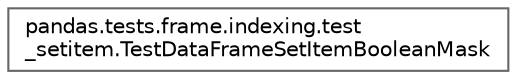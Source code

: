digraph "Graphical Class Hierarchy"
{
 // LATEX_PDF_SIZE
  bgcolor="transparent";
  edge [fontname=Helvetica,fontsize=10,labelfontname=Helvetica,labelfontsize=10];
  node [fontname=Helvetica,fontsize=10,shape=box,height=0.2,width=0.4];
  rankdir="LR";
  Node0 [id="Node000000",label="pandas.tests.frame.indexing.test\l_setitem.TestDataFrameSetItemBooleanMask",height=0.2,width=0.4,color="grey40", fillcolor="white", style="filled",URL="$d8/d2b/classpandas_1_1tests_1_1frame_1_1indexing_1_1test__setitem_1_1TestDataFrameSetItemBooleanMask.html",tooltip=" "];
}
